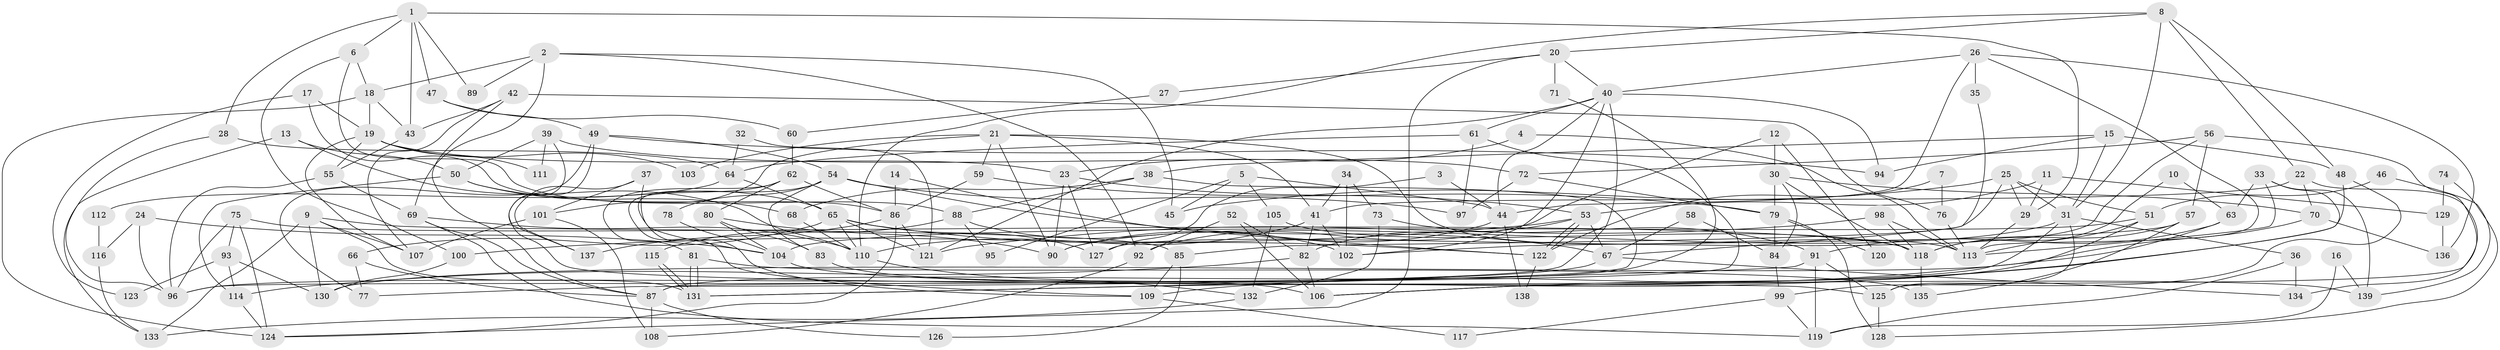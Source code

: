 // Generated by graph-tools (version 1.1) at 2025/14/03/09/25 04:14:52]
// undirected, 139 vertices, 278 edges
graph export_dot {
graph [start="1"]
  node [color=gray90,style=filled];
  1;
  2;
  3;
  4;
  5;
  6;
  7;
  8;
  9;
  10;
  11;
  12;
  13;
  14;
  15;
  16;
  17;
  18;
  19;
  20;
  21;
  22;
  23;
  24;
  25;
  26;
  27;
  28;
  29;
  30;
  31;
  32;
  33;
  34;
  35;
  36;
  37;
  38;
  39;
  40;
  41;
  42;
  43;
  44;
  45;
  46;
  47;
  48;
  49;
  50;
  51;
  52;
  53;
  54;
  55;
  56;
  57;
  58;
  59;
  60;
  61;
  62;
  63;
  64;
  65;
  66;
  67;
  68;
  69;
  70;
  71;
  72;
  73;
  74;
  75;
  76;
  77;
  78;
  79;
  80;
  81;
  82;
  83;
  84;
  85;
  86;
  87;
  88;
  89;
  90;
  91;
  92;
  93;
  94;
  95;
  96;
  97;
  98;
  99;
  100;
  101;
  102;
  103;
  104;
  105;
  106;
  107;
  108;
  109;
  110;
  111;
  112;
  113;
  114;
  115;
  116;
  117;
  118;
  119;
  120;
  121;
  122;
  123;
  124;
  125;
  126;
  127;
  128;
  129;
  130;
  131;
  132;
  133;
  134;
  135;
  136;
  137;
  138;
  139;
  1 -- 43;
  1 -- 6;
  1 -- 28;
  1 -- 29;
  1 -- 47;
  1 -- 89;
  2 -- 69;
  2 -- 92;
  2 -- 18;
  2 -- 45;
  2 -- 89;
  3 -- 44;
  3 -- 127;
  4 -- 113;
  4 -- 23;
  5 -- 44;
  5 -- 105;
  5 -- 45;
  5 -- 95;
  6 -- 100;
  6 -- 18;
  6 -- 88;
  7 -- 76;
  7 -- 122;
  8 -- 22;
  8 -- 20;
  8 -- 31;
  8 -- 48;
  8 -- 110;
  9 -- 130;
  9 -- 131;
  9 -- 85;
  9 -- 107;
  9 -- 133;
  10 -- 63;
  10 -- 118;
  11 -- 53;
  11 -- 29;
  11 -- 129;
  12 -- 92;
  12 -- 30;
  12 -- 120;
  13 -- 50;
  13 -- 133;
  13 -- 110;
  14 -- 86;
  14 -- 122;
  15 -- 94;
  15 -- 48;
  15 -- 31;
  15 -- 38;
  16 -- 139;
  16 -- 119;
  17 -- 19;
  17 -- 86;
  17 -- 123;
  18 -- 19;
  18 -- 43;
  18 -- 124;
  19 -- 107;
  19 -- 23;
  19 -- 55;
  19 -- 103;
  19 -- 111;
  20 -- 40;
  20 -- 124;
  20 -- 27;
  20 -- 71;
  21 -- 59;
  21 -- 113;
  21 -- 41;
  21 -- 90;
  21 -- 101;
  21 -- 103;
  22 -- 41;
  22 -- 134;
  22 -- 70;
  23 -- 90;
  23 -- 53;
  23 -- 127;
  24 -- 96;
  24 -- 104;
  24 -- 116;
  25 -- 31;
  25 -- 45;
  25 -- 29;
  25 -- 51;
  25 -- 85;
  26 -- 113;
  26 -- 44;
  26 -- 35;
  26 -- 40;
  26 -- 136;
  27 -- 60;
  28 -- 96;
  28 -- 64;
  29 -- 113;
  30 -- 79;
  30 -- 118;
  30 -- 70;
  30 -- 84;
  31 -- 36;
  31 -- 90;
  31 -- 106;
  31 -- 125;
  32 -- 121;
  32 -- 64;
  33 -- 106;
  33 -- 113;
  33 -- 63;
  33 -- 139;
  34 -- 41;
  34 -- 102;
  34 -- 73;
  35 -- 67;
  36 -- 119;
  36 -- 134;
  37 -- 101;
  37 -- 104;
  37 -- 137;
  38 -- 88;
  38 -- 68;
  38 -- 77;
  39 -- 50;
  39 -- 137;
  39 -- 72;
  39 -- 111;
  40 -- 61;
  40 -- 44;
  40 -- 94;
  40 -- 96;
  40 -- 102;
  40 -- 121;
  41 -- 110;
  41 -- 82;
  41 -- 102;
  42 -- 87;
  42 -- 43;
  42 -- 76;
  42 -- 107;
  43 -- 55;
  44 -- 90;
  44 -- 138;
  46 -- 139;
  46 -- 51;
  47 -- 49;
  47 -- 60;
  48 -- 131;
  48 -- 99;
  49 -- 125;
  49 -- 54;
  49 -- 77;
  49 -- 94;
  50 -- 65;
  50 -- 68;
  50 -- 114;
  51 -- 106;
  51 -- 104;
  51 -- 113;
  52 -- 106;
  52 -- 82;
  52 -- 92;
  53 -- 67;
  53 -- 122;
  53 -- 122;
  53 -- 82;
  53 -- 100;
  54 -- 83;
  54 -- 109;
  54 -- 67;
  54 -- 78;
  54 -- 97;
  55 -- 96;
  55 -- 69;
  56 -- 57;
  56 -- 127;
  56 -- 72;
  56 -- 125;
  57 -- 118;
  57 -- 102;
  57 -- 135;
  58 -- 84;
  58 -- 67;
  59 -- 79;
  59 -- 86;
  60 -- 62;
  61 -- 87;
  61 -- 97;
  61 -- 64;
  62 -- 109;
  62 -- 86;
  62 -- 80;
  62 -- 81;
  63 -- 91;
  63 -- 109;
  64 -- 65;
  64 -- 112;
  65 -- 110;
  65 -- 66;
  65 -- 121;
  65 -- 122;
  65 -- 127;
  66 -- 77;
  66 -- 87;
  67 -- 96;
  67 -- 134;
  68 -- 110;
  69 -- 110;
  69 -- 87;
  69 -- 119;
  70 -- 130;
  70 -- 136;
  71 -- 87;
  72 -- 79;
  72 -- 97;
  73 -- 91;
  73 -- 132;
  74 -- 128;
  74 -- 129;
  75 -- 124;
  75 -- 118;
  75 -- 93;
  75 -- 96;
  76 -- 113;
  78 -- 104;
  79 -- 84;
  79 -- 120;
  79 -- 128;
  80 -- 90;
  80 -- 83;
  80 -- 104;
  81 -- 131;
  81 -- 131;
  81 -- 135;
  82 -- 106;
  82 -- 114;
  83 -- 106;
  84 -- 99;
  85 -- 109;
  85 -- 126;
  86 -- 121;
  86 -- 124;
  86 -- 137;
  87 -- 108;
  87 -- 126;
  88 -- 102;
  88 -- 95;
  88 -- 115;
  91 -- 131;
  91 -- 125;
  91 -- 119;
  92 -- 108;
  93 -- 114;
  93 -- 123;
  93 -- 130;
  98 -- 121;
  98 -- 113;
  98 -- 118;
  99 -- 119;
  99 -- 117;
  100 -- 130;
  101 -- 107;
  101 -- 108;
  104 -- 139;
  105 -- 118;
  105 -- 132;
  109 -- 117;
  110 -- 132;
  112 -- 116;
  114 -- 124;
  115 -- 131;
  115 -- 131;
  116 -- 133;
  118 -- 135;
  122 -- 138;
  125 -- 128;
  129 -- 136;
  132 -- 133;
}

